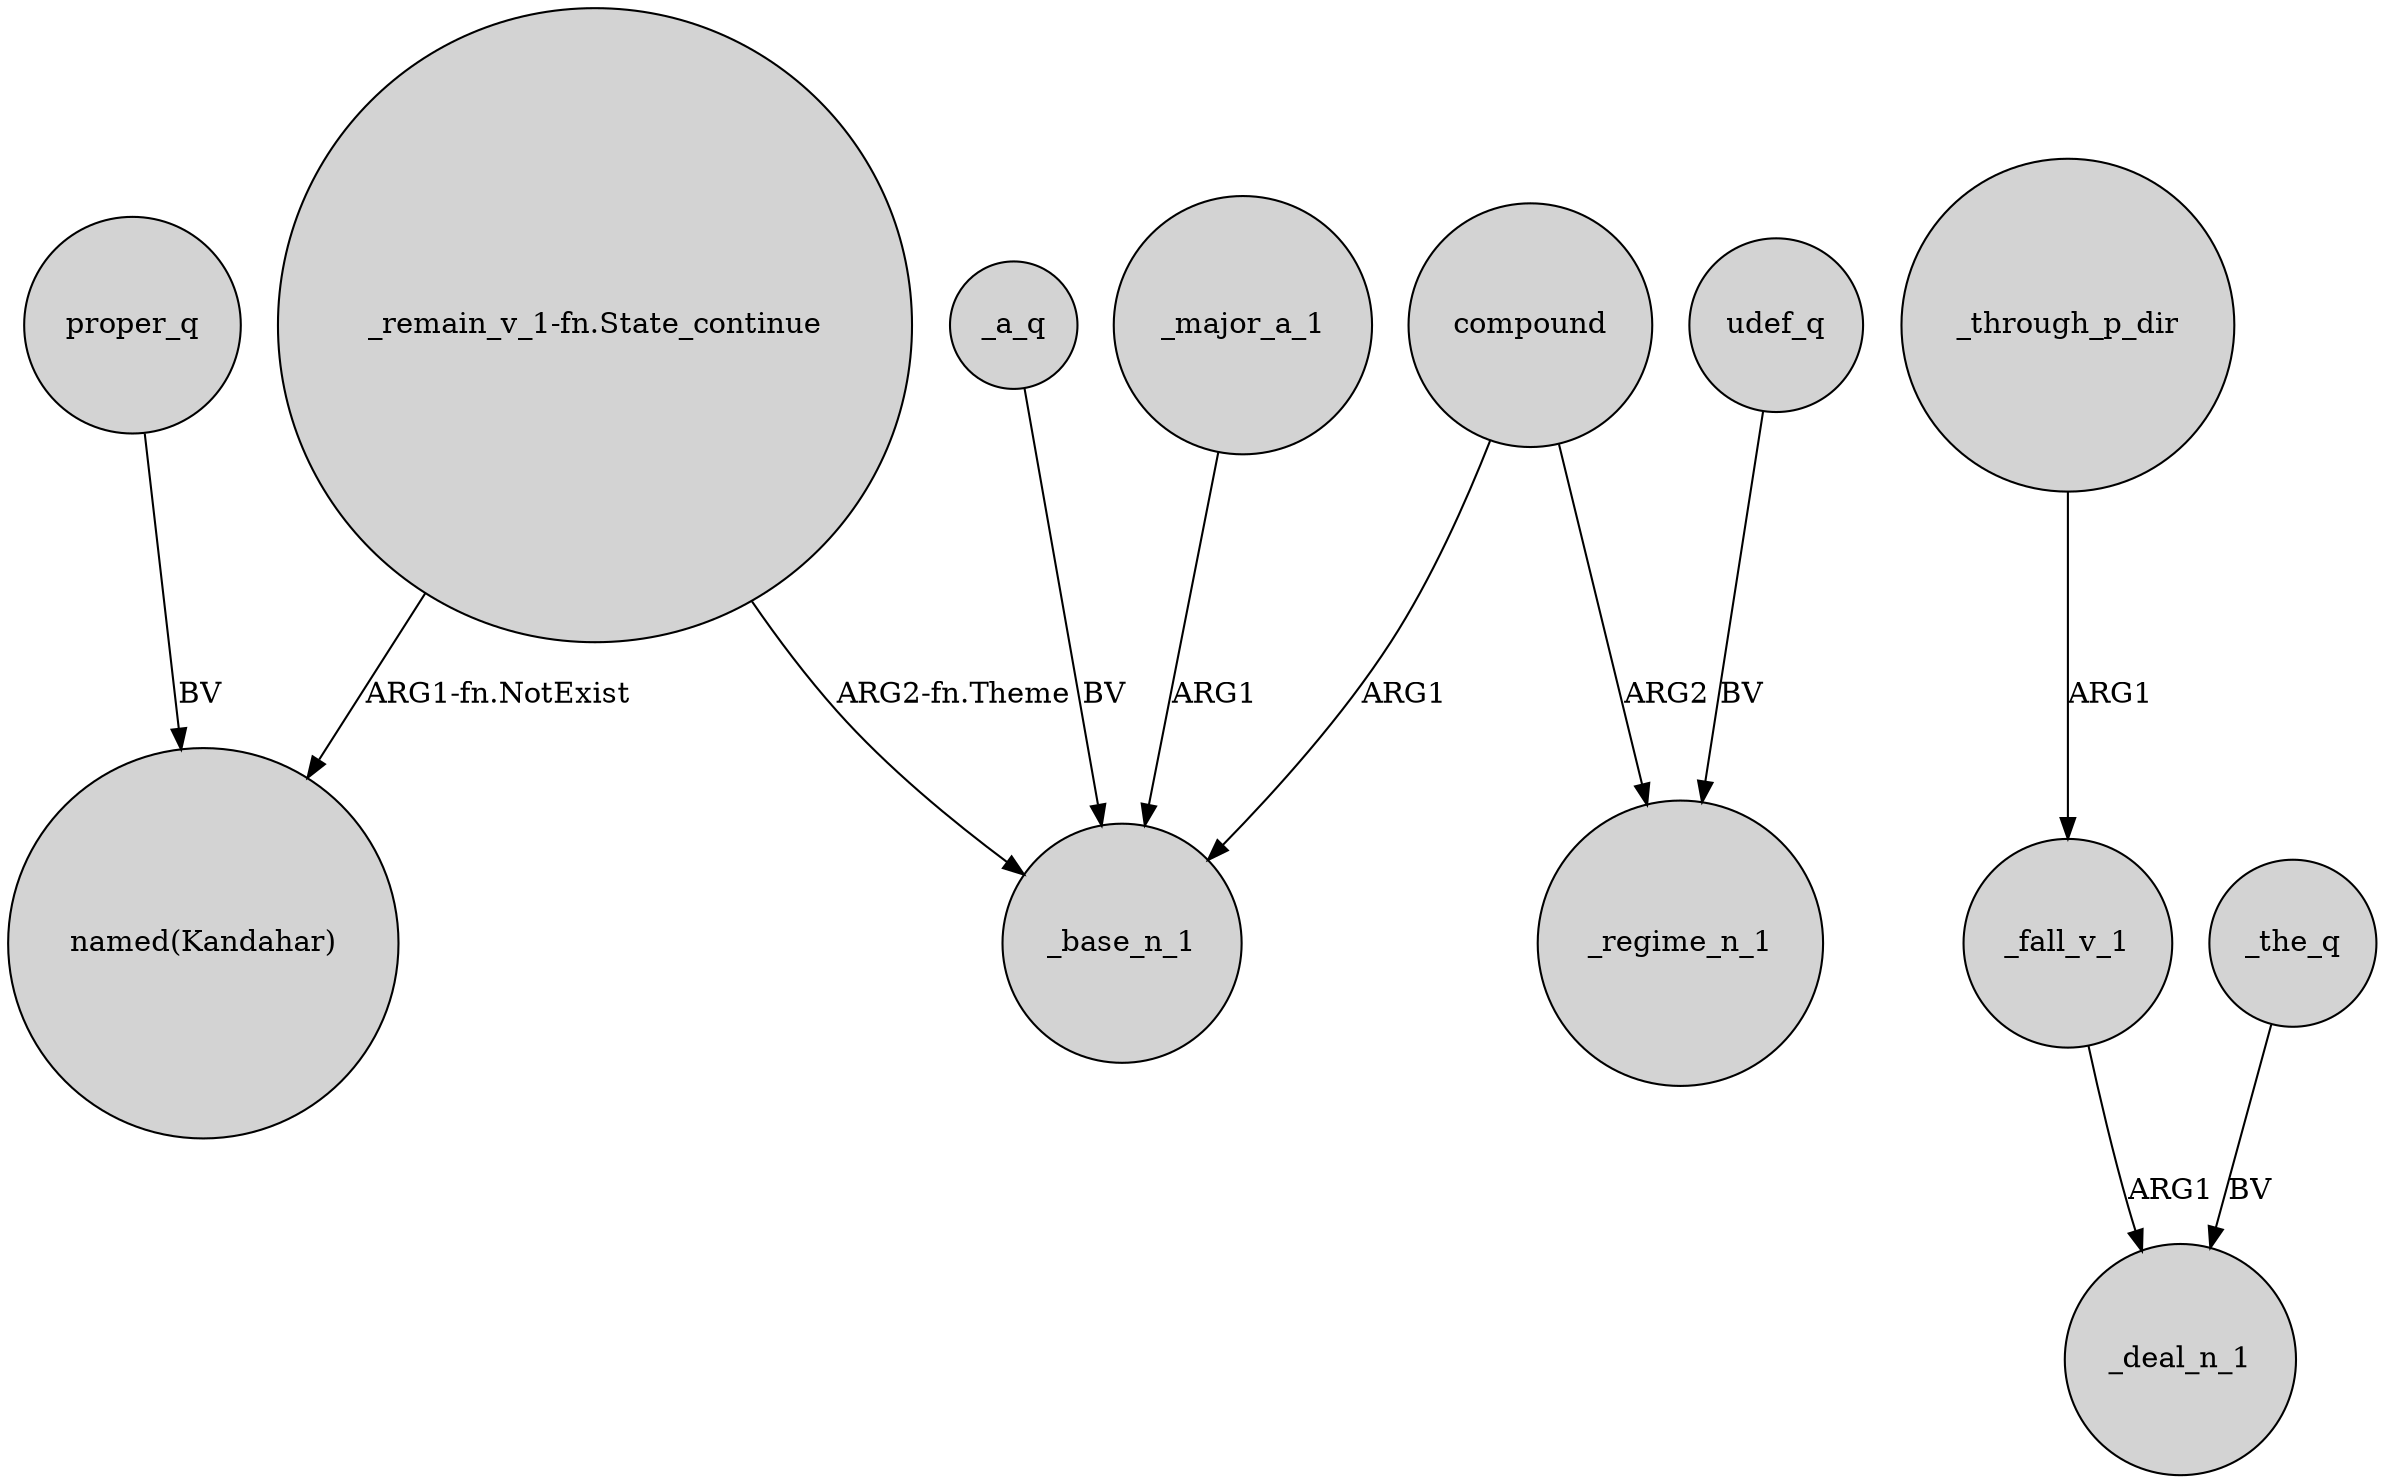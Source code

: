 digraph {
	node [shape=circle style=filled]
	proper_q -> "named(Kandahar)" [label=BV]
	"_remain_v_1-fn.State_continue" -> "named(Kandahar)" [label="ARG1-fn.NotExist"]
	_a_q -> _base_n_1 [label=BV]
	_through_p_dir -> _fall_v_1 [label=ARG1]
	compound -> _base_n_1 [label=ARG1]
	"_remain_v_1-fn.State_continue" -> _base_n_1 [label="ARG2-fn.Theme"]
	udef_q -> _regime_n_1 [label=BV]
	_the_q -> _deal_n_1 [label=BV]
	compound -> _regime_n_1 [label=ARG2]
	_major_a_1 -> _base_n_1 [label=ARG1]
	_fall_v_1 -> _deal_n_1 [label=ARG1]
}
